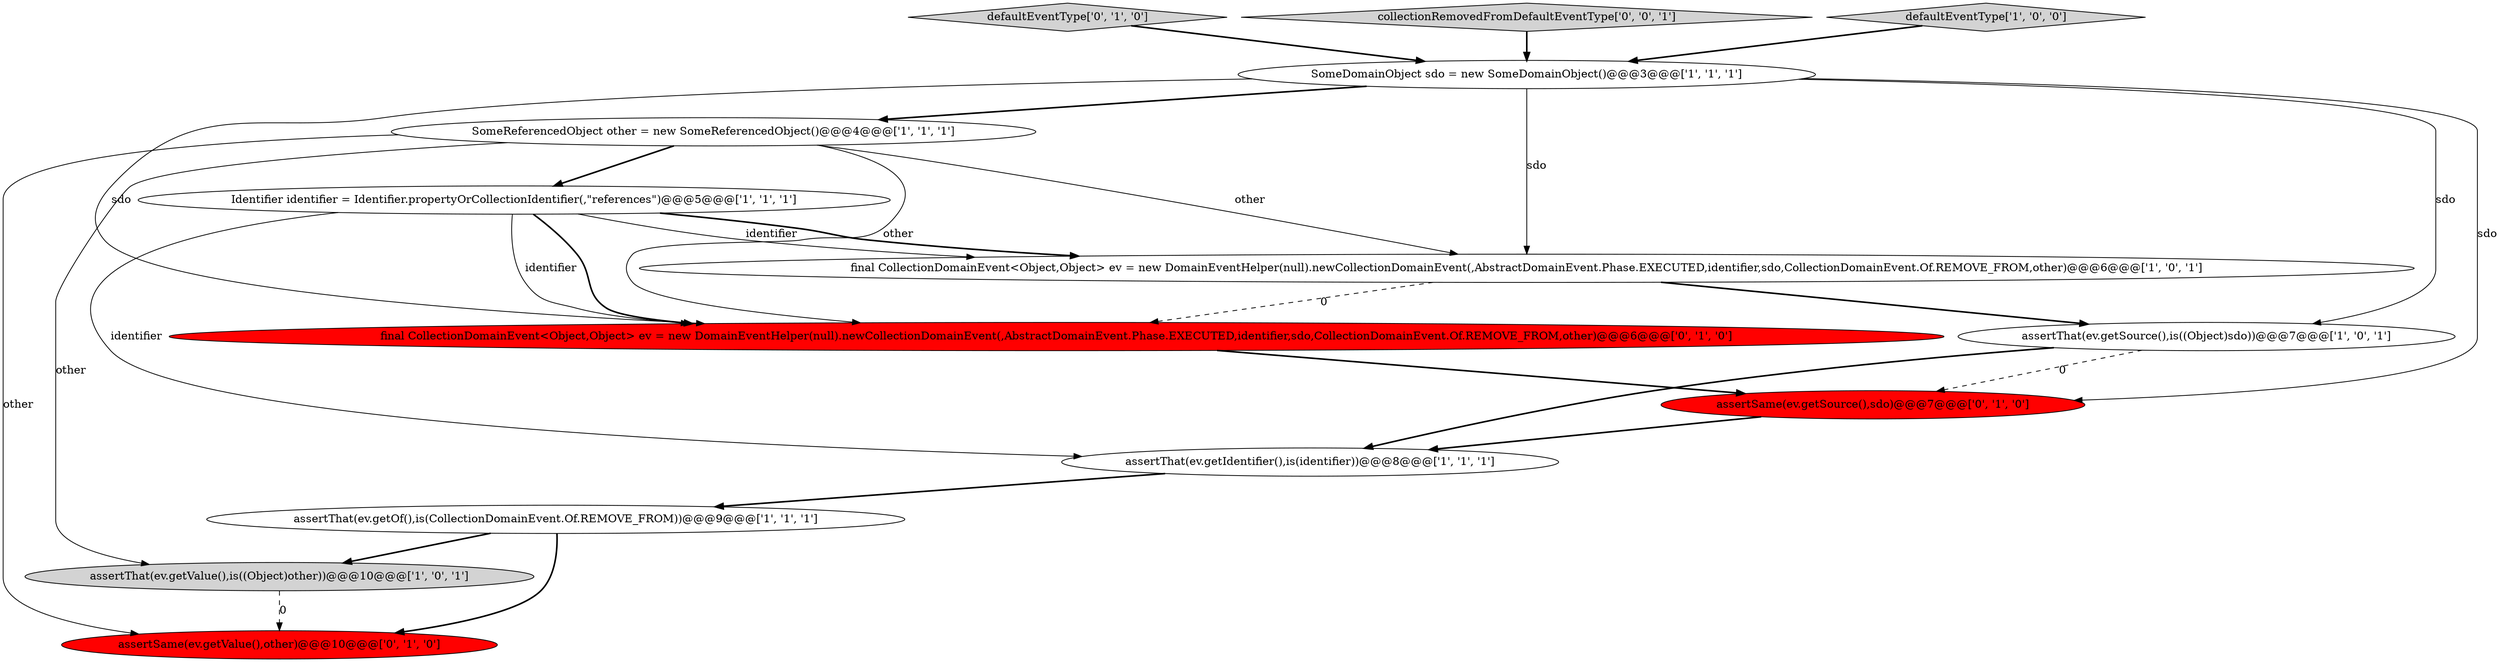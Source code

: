 digraph {
8 [style = filled, label = "final CollectionDomainEvent<Object,Object> ev = new DomainEventHelper(null).newCollectionDomainEvent(,AbstractDomainEvent.Phase.EXECUTED,identifier,sdo,CollectionDomainEvent.Of.REMOVE_FROM,other)@@@6@@@['1', '0', '1']", fillcolor = white, shape = ellipse image = "AAA0AAABBB1BBB"];
10 [style = filled, label = "assertSame(ev.getValue(),other)@@@10@@@['0', '1', '0']", fillcolor = red, shape = ellipse image = "AAA1AAABBB2BBB"];
9 [style = filled, label = "defaultEventType['0', '1', '0']", fillcolor = lightgray, shape = diamond image = "AAA0AAABBB2BBB"];
5 [style = filled, label = "SomeDomainObject sdo = new SomeDomainObject()@@@3@@@['1', '1', '1']", fillcolor = white, shape = ellipse image = "AAA0AAABBB1BBB"];
3 [style = filled, label = "assertThat(ev.getSource(),is((Object)sdo))@@@7@@@['1', '0', '1']", fillcolor = white, shape = ellipse image = "AAA0AAABBB1BBB"];
1 [style = filled, label = "SomeReferencedObject other = new SomeReferencedObject()@@@4@@@['1', '1', '1']", fillcolor = white, shape = ellipse image = "AAA0AAABBB1BBB"];
11 [style = filled, label = "final CollectionDomainEvent<Object,Object> ev = new DomainEventHelper(null).newCollectionDomainEvent(,AbstractDomainEvent.Phase.EXECUTED,identifier,sdo,CollectionDomainEvent.Of.REMOVE_FROM,other)@@@6@@@['0', '1', '0']", fillcolor = red, shape = ellipse image = "AAA1AAABBB2BBB"];
2 [style = filled, label = "assertThat(ev.getValue(),is((Object)other))@@@10@@@['1', '0', '1']", fillcolor = lightgray, shape = ellipse image = "AAA0AAABBB1BBB"];
7 [style = filled, label = "Identifier identifier = Identifier.propertyOrCollectionIdentifier(,\"references\")@@@5@@@['1', '1', '1']", fillcolor = white, shape = ellipse image = "AAA0AAABBB1BBB"];
12 [style = filled, label = "assertSame(ev.getSource(),sdo)@@@7@@@['0', '1', '0']", fillcolor = red, shape = ellipse image = "AAA1AAABBB2BBB"];
13 [style = filled, label = "collectionRemovedFromDefaultEventType['0', '0', '1']", fillcolor = lightgray, shape = diamond image = "AAA0AAABBB3BBB"];
0 [style = filled, label = "assertThat(ev.getOf(),is(CollectionDomainEvent.Of.REMOVE_FROM))@@@9@@@['1', '1', '1']", fillcolor = white, shape = ellipse image = "AAA0AAABBB1BBB"];
4 [style = filled, label = "assertThat(ev.getIdentifier(),is(identifier))@@@8@@@['1', '1', '1']", fillcolor = white, shape = ellipse image = "AAA0AAABBB1BBB"];
6 [style = filled, label = "defaultEventType['1', '0', '0']", fillcolor = lightgray, shape = diamond image = "AAA0AAABBB1BBB"];
7->11 [style = solid, label="identifier"];
1->11 [style = solid, label="other"];
7->11 [style = bold, label=""];
1->2 [style = solid, label="other"];
1->10 [style = solid, label="other"];
7->8 [style = solid, label="identifier"];
5->8 [style = solid, label="sdo"];
0->2 [style = bold, label=""];
8->3 [style = bold, label=""];
11->12 [style = bold, label=""];
7->4 [style = solid, label="identifier"];
7->8 [style = bold, label=""];
3->4 [style = bold, label=""];
1->7 [style = bold, label=""];
5->11 [style = solid, label="sdo"];
2->10 [style = dashed, label="0"];
4->0 [style = bold, label=""];
1->8 [style = solid, label="other"];
5->1 [style = bold, label=""];
6->5 [style = bold, label=""];
0->10 [style = bold, label=""];
3->12 [style = dashed, label="0"];
12->4 [style = bold, label=""];
5->12 [style = solid, label="sdo"];
13->5 [style = bold, label=""];
9->5 [style = bold, label=""];
8->11 [style = dashed, label="0"];
5->3 [style = solid, label="sdo"];
}
